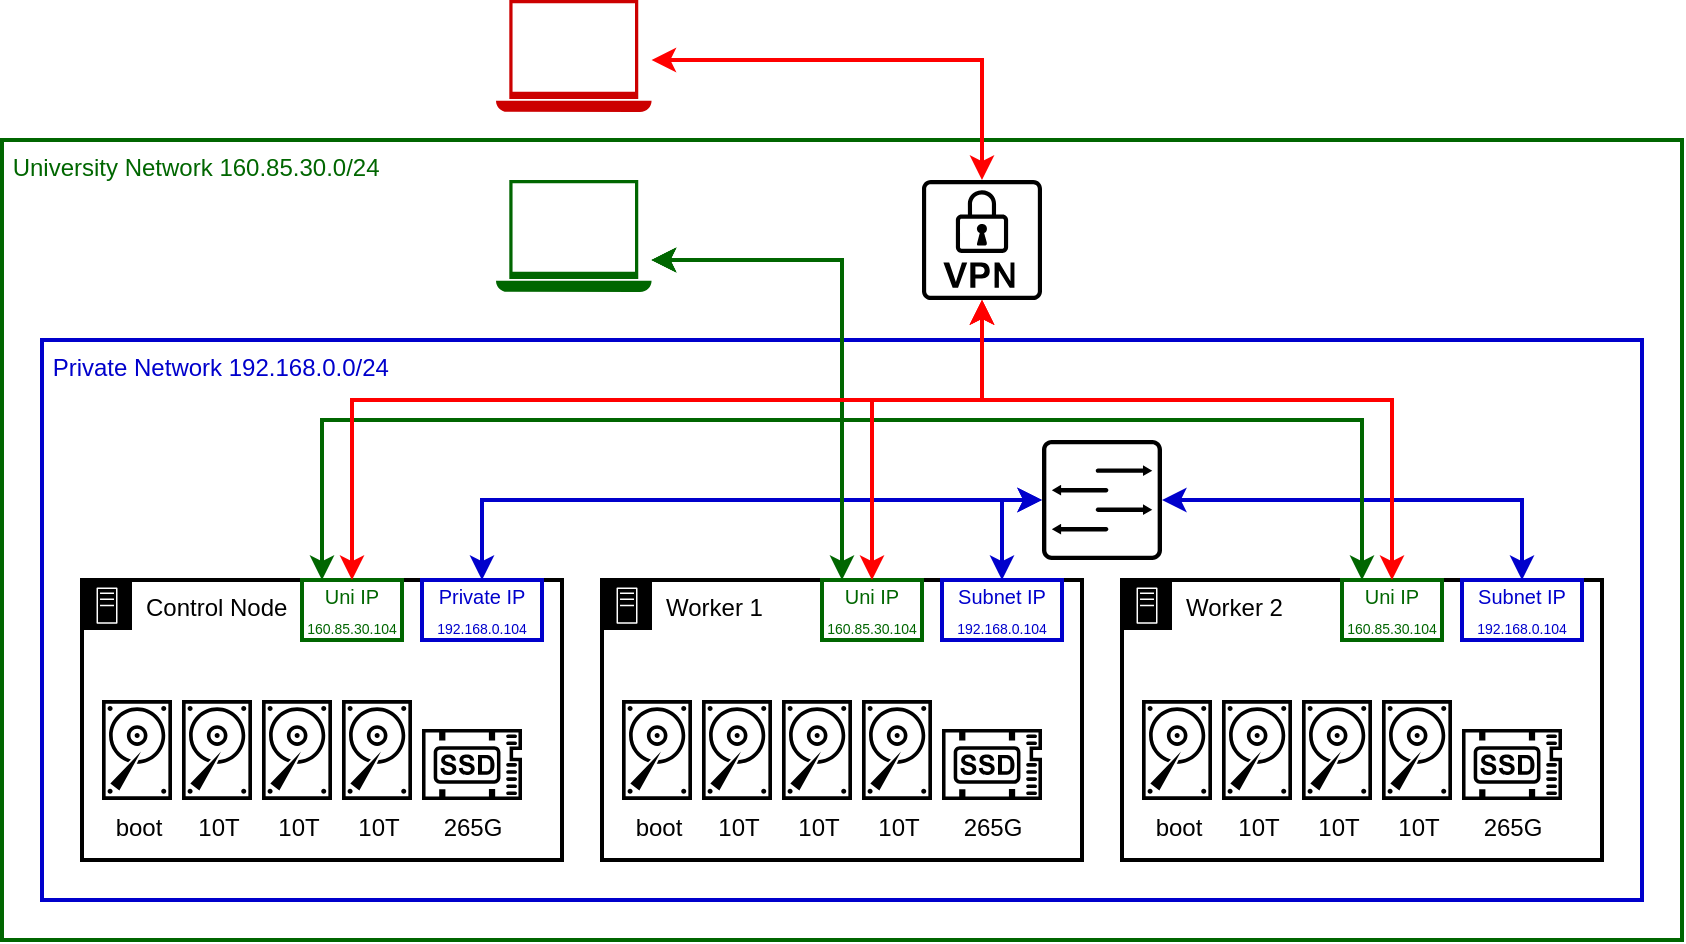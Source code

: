 <mxfile>
    <diagram name="Page-1" id="Fgr3d5k8YYlaslC8WT8e">
        <mxGraphModel dx="1110" dy="546" grid="1" gridSize="10" guides="1" tooltips="1" connect="1" arrows="1" fold="1" page="1" pageScale="1" pageWidth="850" pageHeight="1100" math="0" shadow="0">
            <root>
                <mxCell id="0"/>
                <mxCell id="1" parent="0"/>
                <mxCell id="r0dUNY4dq7FPuojU4sUv-40" value="&lt;span style=&quot;color: rgb(0, 102, 0);&quot;&gt;&amp;nbsp;University Network 160.85.30.0/24&lt;/span&gt;" style="rounded=1;whiteSpace=wrap;html=1;align=left;verticalAlign=top;fillColor=none;arcSize=0;strokeColor=#006600;strokeWidth=2;" parent="1" vertex="1">
                    <mxGeometry x="100" y="130" width="840" height="400" as="geometry"/>
                </mxCell>
                <mxCell id="r0dUNY4dq7FPuojU4sUv-41" value="&lt;span style=&quot;color: rgb(0, 0, 204);&quot;&gt;&amp;nbsp;Private Network 192.168.0.0/24&lt;/span&gt;" style="rounded=1;whiteSpace=wrap;html=1;align=left;verticalAlign=top;fillColor=none;arcSize=0;strokeColor=#0000CC;strokeWidth=2;" parent="1" vertex="1">
                    <mxGeometry x="120" y="230" width="800" height="280" as="geometry"/>
                </mxCell>
                <mxCell id="r0dUNY4dq7FPuojU4sUv-42" value="Control Node" style="points=[[0,0],[0.25,0],[0.5,0],[0.75,0],[1,0],[1,0.25],[1,0.5],[1,0.75],[1,1],[0.75,1],[0.5,1],[0.25,1],[0,1],[0,0.75],[0,0.5],[0,0.25]];outlineConnect=0;gradientColor=none;html=1;whiteSpace=wrap;fontSize=12;fontStyle=0;container=1;pointerEvents=0;collapsible=0;recursiveResize=0;shape=mxgraph.aws4.group;grIcon=mxgraph.aws4.group_on_premise;strokeColor=#000000;fillColor=none;verticalAlign=top;align=left;spacingLeft=30;fontColor=light-dark(#000000, #8494aa);dashed=0;strokeWidth=2;" parent="1" vertex="1">
                    <mxGeometry x="140" y="350" width="240" height="140" as="geometry"/>
                </mxCell>
                <mxCell id="r0dUNY4dq7FPuojU4sUv-43" value="&lt;font style=&quot;font-size: 10px; color: rgb(0, 102, 0);&quot;&gt;Uni IP&lt;/font&gt;&lt;font style=&quot;font-size: 8px; color: rgb(0, 102, 0);&quot;&gt;&lt;br&gt;&lt;/font&gt;&lt;font style=&quot;font-size: 7px; color: rgb(0, 102, 0);&quot;&gt;160.85.30.104&lt;/font&gt;&lt;font style=&quot;font-size: 7px; color: rgba(0, 0, 0, 0);&quot;&gt;&lt;font&gt;&lt;br&gt;&lt;/font&gt;&lt;/font&gt;" style="rounded=0;whiteSpace=wrap;html=1;strokeColor=#006600;strokeWidth=2;fillColor=none;" parent="r0dUNY4dq7FPuojU4sUv-42" vertex="1">
                    <mxGeometry x="110" width="50" height="30" as="geometry"/>
                </mxCell>
                <mxCell id="r0dUNY4dq7FPuojU4sUv-44" value="&lt;div&gt;&lt;font style=&quot;font-size: 10px; color: rgb(0, 0, 204);&quot;&gt;Private IP&lt;/font&gt;&lt;/div&gt;&lt;div&gt;&lt;font style=&quot;font-size: 7px; color: rgb(0, 0, 204);&quot;&gt;192.168.0.104&lt;/font&gt;&lt;font style=&quot;font-size: 7px; color: rgba(0, 0, 0, 0);&quot;&gt;&lt;font&gt;&lt;br&gt;&lt;/font&gt;&lt;/font&gt;&lt;/div&gt;" style="rounded=0;whiteSpace=wrap;html=1;strokeColor=#0000CC;strokeWidth=2;fillColor=none;" parent="r0dUNY4dq7FPuojU4sUv-42" vertex="1">
                    <mxGeometry x="170" width="60" height="30" as="geometry"/>
                </mxCell>
                <mxCell id="r0dUNY4dq7FPuojU4sUv-45" value="boot" style="sketch=0;pointerEvents=1;shadow=0;dashed=0;html=1;strokeColor=none;fillColor=light-dark(#000000, #b2b3b4);aspect=fixed;labelPosition=center;verticalLabelPosition=bottom;verticalAlign=top;align=center;outlineConnect=0;shape=mxgraph.vvd.disk;" parent="r0dUNY4dq7FPuojU4sUv-42" vertex="1">
                    <mxGeometry x="10" y="60" width="35" height="50" as="geometry"/>
                </mxCell>
                <mxCell id="r0dUNY4dq7FPuojU4sUv-46" value="10T" style="sketch=0;pointerEvents=1;shadow=0;dashed=0;html=1;strokeColor=none;fillColor=#000000;aspect=fixed;labelPosition=center;verticalLabelPosition=bottom;verticalAlign=top;align=center;outlineConnect=0;shape=mxgraph.vvd.disk;" parent="r0dUNY4dq7FPuojU4sUv-42" vertex="1">
                    <mxGeometry x="90" y="60" width="35" height="50" as="geometry"/>
                </mxCell>
                <mxCell id="r0dUNY4dq7FPuojU4sUv-47" value="10T" style="sketch=0;pointerEvents=1;shadow=0;dashed=0;html=1;strokeColor=none;fillColor=#000000;aspect=fixed;labelPosition=center;verticalLabelPosition=bottom;verticalAlign=top;align=center;outlineConnect=0;shape=mxgraph.vvd.disk;" parent="r0dUNY4dq7FPuojU4sUv-42" vertex="1">
                    <mxGeometry x="50" y="60" width="35" height="50" as="geometry"/>
                </mxCell>
                <mxCell id="r0dUNY4dq7FPuojU4sUv-48" value="10T" style="sketch=0;pointerEvents=1;shadow=0;dashed=0;html=1;strokeColor=none;fillColor=#000000;aspect=fixed;labelPosition=center;verticalLabelPosition=bottom;verticalAlign=top;align=center;outlineConnect=0;shape=mxgraph.vvd.disk;" parent="r0dUNY4dq7FPuojU4sUv-42" vertex="1">
                    <mxGeometry x="130" y="60" width="35" height="50" as="geometry"/>
                </mxCell>
                <mxCell id="r0dUNY4dq7FPuojU4sUv-49" value="265G" style="sketch=0;pointerEvents=1;shadow=0;dashed=0;html=1;strokeColor=none;fillColor=#000000;aspect=fixed;labelPosition=center;verticalLabelPosition=bottom;verticalAlign=top;align=center;outlineConnect=0;shape=mxgraph.vvd.ssd;" parent="r0dUNY4dq7FPuojU4sUv-42" vertex="1">
                    <mxGeometry x="170" y="74.5" width="50" height="35.5" as="geometry"/>
                </mxCell>
                <mxCell id="r0dUNY4dq7FPuojU4sUv-59" value="Worker 1" style="points=[[0,0],[0.25,0],[0.5,0],[0.75,0],[1,0],[1,0.25],[1,0.5],[1,0.75],[1,1],[0.75,1],[0.5,1],[0.25,1],[0,1],[0,0.75],[0,0.5],[0,0.25]];outlineConnect=0;gradientColor=none;html=1;whiteSpace=wrap;fontSize=12;fontStyle=0;container=1;pointerEvents=0;collapsible=0;recursiveResize=0;shape=mxgraph.aws4.group;grIcon=mxgraph.aws4.group_on_premise;strokeColor=#000000;fillColor=none;verticalAlign=top;align=left;spacingLeft=30;fontColor=light-dark(#000000, #8494aa);dashed=0;strokeWidth=2;" parent="1" vertex="1">
                    <mxGeometry x="400" y="350" width="240" height="140" as="geometry"/>
                </mxCell>
                <mxCell id="r0dUNY4dq7FPuojU4sUv-60" value="&lt;font style=&quot;font-size: 10px; color: rgb(0, 102, 0);&quot;&gt;Uni IP&lt;/font&gt;&lt;font style=&quot;font-size: 8px; color: rgb(0, 102, 0);&quot;&gt;&lt;br&gt;&lt;/font&gt;&lt;font style=&quot;font-size: 7px; color: rgb(0, 102, 0);&quot;&gt;160.85.30.104&lt;/font&gt;&lt;font style=&quot;font-size: 7px; color: rgba(0, 0, 0, 0);&quot;&gt;&lt;font&gt;&lt;br&gt;&lt;/font&gt;&lt;/font&gt;" style="rounded=0;whiteSpace=wrap;html=1;strokeColor=#006600;strokeWidth=2;fillColor=none;" parent="r0dUNY4dq7FPuojU4sUv-59" vertex="1">
                    <mxGeometry x="110" width="50" height="30" as="geometry"/>
                </mxCell>
                <mxCell id="r0dUNY4dq7FPuojU4sUv-61" value="&lt;div&gt;&lt;font style=&quot;font-size: 10px; color: rgb(0, 0, 204);&quot;&gt;Subnet IP&lt;/font&gt;&lt;/div&gt;&lt;div&gt;&lt;font style=&quot;font-size: 7px; color: rgb(0, 0, 204);&quot;&gt;192.168.0.104&lt;/font&gt;&lt;font style=&quot;font-size: 7px; color: rgba(0, 0, 0, 0);&quot;&gt;&lt;font&gt;&lt;br&gt;&lt;/font&gt;&lt;/font&gt;&lt;/div&gt;" style="rounded=0;whiteSpace=wrap;html=1;strokeColor=#0000CC;strokeWidth=2;fillColor=none;" parent="r0dUNY4dq7FPuojU4sUv-59" vertex="1">
                    <mxGeometry x="170" width="60" height="30" as="geometry"/>
                </mxCell>
                <mxCell id="r0dUNY4dq7FPuojU4sUv-62" value="boot" style="sketch=0;pointerEvents=1;shadow=0;dashed=0;html=1;strokeColor=none;fillColor=light-dark(#000000, #b2b3b4);aspect=fixed;labelPosition=center;verticalLabelPosition=bottom;verticalAlign=top;align=center;outlineConnect=0;shape=mxgraph.vvd.disk;" parent="r0dUNY4dq7FPuojU4sUv-59" vertex="1">
                    <mxGeometry x="10" y="60" width="35" height="50" as="geometry"/>
                </mxCell>
                <mxCell id="r0dUNY4dq7FPuojU4sUv-63" value="10T" style="sketch=0;pointerEvents=1;shadow=0;dashed=0;html=1;strokeColor=none;fillColor=#000000;aspect=fixed;labelPosition=center;verticalLabelPosition=bottom;verticalAlign=top;align=center;outlineConnect=0;shape=mxgraph.vvd.disk;" parent="r0dUNY4dq7FPuojU4sUv-59" vertex="1">
                    <mxGeometry x="90" y="60" width="35" height="50" as="geometry"/>
                </mxCell>
                <mxCell id="r0dUNY4dq7FPuojU4sUv-64" value="10T" style="sketch=0;pointerEvents=1;shadow=0;dashed=0;html=1;strokeColor=none;fillColor=#000000;aspect=fixed;labelPosition=center;verticalLabelPosition=bottom;verticalAlign=top;align=center;outlineConnect=0;shape=mxgraph.vvd.disk;" parent="r0dUNY4dq7FPuojU4sUv-59" vertex="1">
                    <mxGeometry x="50" y="60" width="35" height="50" as="geometry"/>
                </mxCell>
                <mxCell id="r0dUNY4dq7FPuojU4sUv-65" value="10T" style="sketch=0;pointerEvents=1;shadow=0;dashed=0;html=1;strokeColor=none;fillColor=#000000;aspect=fixed;labelPosition=center;verticalLabelPosition=bottom;verticalAlign=top;align=center;outlineConnect=0;shape=mxgraph.vvd.disk;" parent="r0dUNY4dq7FPuojU4sUv-59" vertex="1">
                    <mxGeometry x="130" y="60" width="35" height="50" as="geometry"/>
                </mxCell>
                <mxCell id="r0dUNY4dq7FPuojU4sUv-66" value="265G" style="sketch=0;pointerEvents=1;shadow=0;dashed=0;html=1;strokeColor=none;fillColor=#000000;aspect=fixed;labelPosition=center;verticalLabelPosition=bottom;verticalAlign=top;align=center;outlineConnect=0;shape=mxgraph.vvd.ssd;" parent="r0dUNY4dq7FPuojU4sUv-59" vertex="1">
                    <mxGeometry x="170" y="74.5" width="50" height="35.5" as="geometry"/>
                </mxCell>
                <mxCell id="r0dUNY4dq7FPuojU4sUv-67" value="Worker 2" style="points=[[0,0],[0.25,0],[0.5,0],[0.75,0],[1,0],[1,0.25],[1,0.5],[1,0.75],[1,1],[0.75,1],[0.5,1],[0.25,1],[0,1],[0,0.75],[0,0.5],[0,0.25]];outlineConnect=0;gradientColor=none;html=1;whiteSpace=wrap;fontSize=12;fontStyle=0;container=1;pointerEvents=0;collapsible=0;recursiveResize=0;shape=mxgraph.aws4.group;grIcon=mxgraph.aws4.group_on_premise;strokeColor=#000000;fillColor=none;verticalAlign=top;align=left;spacingLeft=30;fontColor=light-dark(#000000, #8494aa);dashed=0;strokeWidth=2;" parent="1" vertex="1">
                    <mxGeometry x="660" y="350" width="240" height="140" as="geometry"/>
                </mxCell>
                <mxCell id="r0dUNY4dq7FPuojU4sUv-68" value="&lt;font style=&quot;font-size: 10px; color: rgb(0, 102, 0);&quot;&gt;Uni IP&lt;/font&gt;&lt;font style=&quot;font-size: 8px; color: rgba(0, 0, 0, 0);&quot;&gt;&lt;br&gt;&lt;/font&gt;&lt;font style=&quot;font-size: 7px; color: rgb(0, 102, 0);&quot;&gt;160.85.30.104&lt;font&gt;&lt;br&gt;&lt;/font&gt;&lt;/font&gt;" style="rounded=0;whiteSpace=wrap;html=1;strokeColor=#006600;strokeWidth=2;fillColor=none;" parent="r0dUNY4dq7FPuojU4sUv-67" vertex="1">
                    <mxGeometry x="110" width="50" height="30" as="geometry"/>
                </mxCell>
                <mxCell id="r0dUNY4dq7FPuojU4sUv-69" value="&lt;div&gt;&lt;font style=&quot;font-size: 10px; color: rgb(0, 0, 204);&quot;&gt;Subnet IP&lt;/font&gt;&lt;/div&gt;&lt;div&gt;&lt;font style=&quot;font-size: 7px; color: rgb(0, 0, 204);&quot;&gt;192.168.0.104&lt;/font&gt;&lt;font style=&quot;font-size: 7px; color: rgba(0, 0, 0, 0);&quot;&gt;&lt;font&gt;&lt;br&gt;&lt;/font&gt;&lt;/font&gt;&lt;/div&gt;" style="rounded=0;whiteSpace=wrap;html=1;strokeColor=#0000CC;strokeWidth=2;fillColor=none;" parent="r0dUNY4dq7FPuojU4sUv-67" vertex="1">
                    <mxGeometry x="170" width="60" height="30" as="geometry"/>
                </mxCell>
                <mxCell id="r0dUNY4dq7FPuojU4sUv-70" value="boot" style="sketch=0;pointerEvents=1;shadow=0;dashed=0;html=1;strokeColor=none;fillColor=light-dark(#000000, #b2b3b4);aspect=fixed;labelPosition=center;verticalLabelPosition=bottom;verticalAlign=top;align=center;outlineConnect=0;shape=mxgraph.vvd.disk;" parent="r0dUNY4dq7FPuojU4sUv-67" vertex="1">
                    <mxGeometry x="10" y="60" width="35" height="50" as="geometry"/>
                </mxCell>
                <mxCell id="r0dUNY4dq7FPuojU4sUv-71" value="10T" style="sketch=0;pointerEvents=1;shadow=0;dashed=0;html=1;strokeColor=none;fillColor=#000000;aspect=fixed;labelPosition=center;verticalLabelPosition=bottom;verticalAlign=top;align=center;outlineConnect=0;shape=mxgraph.vvd.disk;" parent="r0dUNY4dq7FPuojU4sUv-67" vertex="1">
                    <mxGeometry x="90" y="60" width="35" height="50" as="geometry"/>
                </mxCell>
                <mxCell id="r0dUNY4dq7FPuojU4sUv-72" value="10T" style="sketch=0;pointerEvents=1;shadow=0;dashed=0;html=1;strokeColor=none;fillColor=#000000;aspect=fixed;labelPosition=center;verticalLabelPosition=bottom;verticalAlign=top;align=center;outlineConnect=0;shape=mxgraph.vvd.disk;" parent="r0dUNY4dq7FPuojU4sUv-67" vertex="1">
                    <mxGeometry x="50" y="60" width="35" height="50" as="geometry"/>
                </mxCell>
                <mxCell id="r0dUNY4dq7FPuojU4sUv-73" value="10T" style="sketch=0;pointerEvents=1;shadow=0;dashed=0;html=1;strokeColor=none;fillColor=#000000;aspect=fixed;labelPosition=center;verticalLabelPosition=bottom;verticalAlign=top;align=center;outlineConnect=0;shape=mxgraph.vvd.disk;" parent="r0dUNY4dq7FPuojU4sUv-67" vertex="1">
                    <mxGeometry x="130" y="60" width="35" height="50" as="geometry"/>
                </mxCell>
                <mxCell id="r0dUNY4dq7FPuojU4sUv-74" value="265G" style="sketch=0;pointerEvents=1;shadow=0;dashed=0;html=1;strokeColor=none;fillColor=#000000;aspect=fixed;labelPosition=center;verticalLabelPosition=bottom;verticalAlign=top;align=center;outlineConnect=0;shape=mxgraph.vvd.ssd;" parent="r0dUNY4dq7FPuojU4sUv-67" vertex="1">
                    <mxGeometry x="170" y="74.5" width="50" height="35.5" as="geometry"/>
                </mxCell>
                <mxCell id="r0dUNY4dq7FPuojU4sUv-75" value="" style="sketch=0;pointerEvents=1;shadow=0;dashed=0;html=1;strokeColor=none;fillColor=#000000;aspect=fixed;labelPosition=center;verticalLabelPosition=bottom;verticalAlign=top;align=center;outlineConnect=0;shape=mxgraph.vvd.vpn;" parent="1" vertex="1">
                    <mxGeometry x="560" y="150" width="60" height="60" as="geometry"/>
                </mxCell>
                <mxCell id="r0dUNY4dq7FPuojU4sUv-76" value="" style="sketch=0;pointerEvents=1;shadow=0;dashed=0;html=1;strokeColor=none;fillColor=#000000;aspect=fixed;labelPosition=center;verticalLabelPosition=bottom;verticalAlign=top;align=center;outlineConnect=0;shape=mxgraph.vvd.switch;" parent="1" vertex="1">
                    <mxGeometry x="620" y="280" width="60" height="60" as="geometry"/>
                </mxCell>
                <mxCell id="r0dUNY4dq7FPuojU4sUv-77" value="" style="endArrow=classic;startArrow=classic;html=1;rounded=0;exitX=0.5;exitY=0;exitDx=0;exitDy=0;strokeWidth=2;strokeColor=#0000CC;" parent="1" source="r0dUNY4dq7FPuojU4sUv-61" target="r0dUNY4dq7FPuojU4sUv-76" edge="1">
                    <mxGeometry width="50" height="50" relative="1" as="geometry">
                        <mxPoint x="550" y="320" as="sourcePoint"/>
                        <mxPoint x="600" y="270" as="targetPoint"/>
                        <Array as="points">
                            <mxPoint x="600" y="310"/>
                        </Array>
                    </mxGeometry>
                </mxCell>
                <mxCell id="r0dUNY4dq7FPuojU4sUv-78" value="" style="endArrow=classic;startArrow=classic;html=1;rounded=0;exitX=0.5;exitY=0;exitDx=0;exitDy=0;strokeWidth=2;strokeColor=#0000CC;" parent="1" source="r0dUNY4dq7FPuojU4sUv-44" target="r0dUNY4dq7FPuojU4sUv-76" edge="1">
                    <mxGeometry width="50" height="50" relative="1" as="geometry">
                        <mxPoint x="610" y="360" as="sourcePoint"/>
                        <mxPoint x="630" y="305" as="targetPoint"/>
                        <Array as="points">
                            <mxPoint x="340" y="310"/>
                        </Array>
                    </mxGeometry>
                </mxCell>
                <mxCell id="r0dUNY4dq7FPuojU4sUv-79" value="" style="endArrow=classic;startArrow=classic;html=1;rounded=0;exitX=0.5;exitY=0;exitDx=0;exitDy=0;strokeWidth=2;strokeColor=#0000CC;" parent="1" source="r0dUNY4dq7FPuojU4sUv-69" target="r0dUNY4dq7FPuojU4sUv-76" edge="1">
                    <mxGeometry width="50" height="50" relative="1" as="geometry">
                        <mxPoint x="610" y="360" as="sourcePoint"/>
                        <mxPoint x="630" y="300" as="targetPoint"/>
                        <Array as="points">
                            <mxPoint x="860" y="310"/>
                        </Array>
                    </mxGeometry>
                </mxCell>
                <mxCell id="r0dUNY4dq7FPuojU4sUv-81" value="" style="sketch=0;pointerEvents=1;shadow=0;dashed=0;html=1;strokeColor=none;fillColor=#006600;aspect=fixed;labelPosition=center;verticalLabelPosition=bottom;verticalAlign=top;align=center;outlineConnect=0;shape=mxgraph.vvd.laptop;" parent="1" vertex="1">
                    <mxGeometry x="347" y="150" width="77.78" height="56" as="geometry"/>
                </mxCell>
                <mxCell id="r0dUNY4dq7FPuojU4sUv-84" value="" style="sketch=0;pointerEvents=1;shadow=0;dashed=0;html=1;strokeColor=none;fillColor=#CC0000;aspect=fixed;labelPosition=center;verticalLabelPosition=bottom;verticalAlign=top;align=center;outlineConnect=0;shape=mxgraph.vvd.laptop;" parent="1" vertex="1">
                    <mxGeometry x="347" y="60" width="77.78" height="56" as="geometry"/>
                </mxCell>
                <mxCell id="r0dUNY4dq7FPuojU4sUv-91" value="" style="endArrow=classic;startArrow=classic;html=1;rounded=0;edgeStyle=orthogonalEdgeStyle;strokeColor=#006600;strokeWidth=2;" parent="1" source="r0dUNY4dq7FPuojU4sUv-60" target="r0dUNY4dq7FPuojU4sUv-81" edge="1">
                    <mxGeometry width="50" height="50" relative="1" as="geometry">
                        <mxPoint x="500" y="300" as="sourcePoint"/>
                        <mxPoint x="550" y="250" as="targetPoint"/>
                        <Array as="points">
                            <mxPoint x="520" y="190"/>
                        </Array>
                    </mxGeometry>
                </mxCell>
                <mxCell id="r0dUNY4dq7FPuojU4sUv-92" value="" style="endArrow=classic;startArrow=classic;html=1;rounded=0;edgeStyle=orthogonalEdgeStyle;strokeColor=#006600;strokeWidth=2;" parent="1" source="r0dUNY4dq7FPuojU4sUv-43" target="r0dUNY4dq7FPuojU4sUv-81" edge="1">
                    <mxGeometry width="50" height="50" relative="1" as="geometry">
                        <mxPoint x="534.78" y="350" as="sourcePoint"/>
                        <mxPoint x="424.78" y="220" as="targetPoint"/>
                        <Array as="points">
                            <mxPoint x="260" y="270"/>
                            <mxPoint x="520" y="270"/>
                            <mxPoint x="520" y="190"/>
                        </Array>
                    </mxGeometry>
                </mxCell>
                <mxCell id="r0dUNY4dq7FPuojU4sUv-94" value="" style="endArrow=classic;startArrow=classic;html=1;rounded=0;edgeStyle=orthogonalEdgeStyle;strokeColor=#006600;strokeWidth=2;" parent="1" source="r0dUNY4dq7FPuojU4sUv-68" target="r0dUNY4dq7FPuojU4sUv-81" edge="1">
                    <mxGeometry width="50" height="50" relative="1" as="geometry">
                        <mxPoint x="545" y="360" as="sourcePoint"/>
                        <mxPoint x="435" y="200" as="targetPoint"/>
                        <Array as="points">
                            <mxPoint x="780" y="270"/>
                            <mxPoint x="520" y="270"/>
                            <mxPoint x="520" y="190"/>
                        </Array>
                    </mxGeometry>
                </mxCell>
                <mxCell id="r0dUNY4dq7FPuojU4sUv-95" value="" style="endArrow=classic;startArrow=classic;html=1;rounded=0;edgeStyle=orthogonalEdgeStyle;strokeColor=#FF0000;strokeWidth=2;" parent="1" source="r0dUNY4dq7FPuojU4sUv-75" target="r0dUNY4dq7FPuojU4sUv-84" edge="1">
                    <mxGeometry width="50" height="50" relative="1" as="geometry">
                        <mxPoint x="790" y="360" as="sourcePoint"/>
                        <mxPoint x="435" y="200" as="targetPoint"/>
                        <Array as="points">
                            <mxPoint x="590" y="90"/>
                        </Array>
                    </mxGeometry>
                </mxCell>
                <mxCell id="r0dUNY4dq7FPuojU4sUv-96" value="" style="endArrow=classic;startArrow=classic;html=1;rounded=0;edgeStyle=orthogonalEdgeStyle;strokeColor=#FF0000;strokeWidth=2;" parent="1" source="r0dUNY4dq7FPuojU4sUv-75" target="r0dUNY4dq7FPuojU4sUv-43" edge="1">
                    <mxGeometry width="50" height="50" relative="1" as="geometry">
                        <mxPoint x="600" y="170" as="sourcePoint"/>
                        <mxPoint x="435" y="100" as="targetPoint"/>
                        <Array as="points">
                            <mxPoint x="590" y="260"/>
                            <mxPoint x="275" y="260"/>
                        </Array>
                    </mxGeometry>
                </mxCell>
                <mxCell id="r0dUNY4dq7FPuojU4sUv-97" value="" style="endArrow=classic;startArrow=classic;html=1;rounded=0;edgeStyle=orthogonalEdgeStyle;strokeColor=#FF0000;strokeWidth=2;" parent="1" source="r0dUNY4dq7FPuojU4sUv-75" target="r0dUNY4dq7FPuojU4sUv-60" edge="1">
                    <mxGeometry width="50" height="50" relative="1" as="geometry">
                        <mxPoint x="610" y="180" as="sourcePoint"/>
                        <mxPoint x="445" y="110" as="targetPoint"/>
                        <Array as="points">
                            <mxPoint x="590" y="260"/>
                            <mxPoint x="535" y="260"/>
                        </Array>
                    </mxGeometry>
                </mxCell>
                <mxCell id="r0dUNY4dq7FPuojU4sUv-98" value="" style="endArrow=classic;startArrow=classic;html=1;rounded=0;edgeStyle=orthogonalEdgeStyle;strokeColor=#FF0000;strokeWidth=2;" parent="1" source="r0dUNY4dq7FPuojU4sUv-75" target="r0dUNY4dq7FPuojU4sUv-68" edge="1">
                    <mxGeometry width="50" height="50" relative="1" as="geometry">
                        <mxPoint x="620" y="190" as="sourcePoint"/>
                        <mxPoint x="455" y="120" as="targetPoint"/>
                        <Array as="points">
                            <mxPoint x="590" y="260"/>
                            <mxPoint x="795" y="260"/>
                        </Array>
                    </mxGeometry>
                </mxCell>
            </root>
        </mxGraphModel>
    </diagram>
</mxfile>